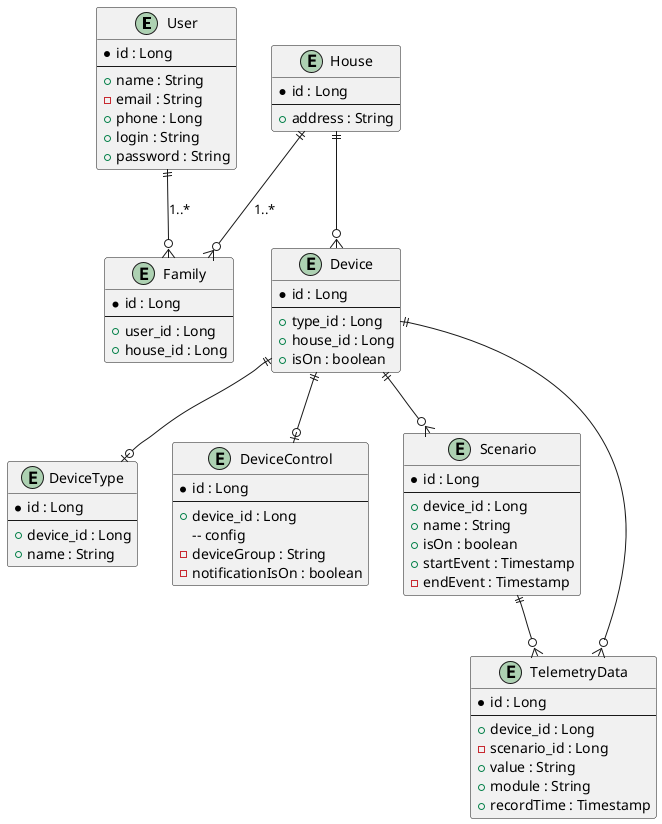 @startuml
entity "User" as user {
    * id : Long
    --
    + name : String
    - email : String
    + phone : Long
    + login : String
    + password : String
}

entity "House" as house {
    * id : Long
    --
    + address : String
}

entity "Family" as family {
    * id : Long
    --
    + user_id : Long
    + house_id : Long
}

entity "Device" as device {
    * id : Long
    --
    + type_id : Long
    + house_id : Long
    + isOn : boolean
}

entity "DeviceType" as deviceType {
    * id : Long
    --
    + device_id : Long
    + name : String
}

entity "DeviceControl" as deviceControl {
    * id : Long
    --
    + device_id : Long
    -- config
    - deviceGroup : String
    - notificationIsOn : boolean
}

entity "Scenario" as scenario {
    * id : Long
    --
    + device_id : Long
    + name : String
    + isOn : boolean
    + startEvent : Timestamp
    - endEvent : Timestamp
}

entity "TelemetryData" as telemetryData {
    * id : Long
    --
    + device_id : Long
    - scenario_id : Long
    + value : String
    + module : String
    + recordTime : Timestamp
}

user ||--o{ family : "1..*" 
house ||--o{ family : "1..*" 
house ||--o{ device 
device ||--o| deviceType 
device ||--o| deviceControl 
device ||--o{ scenario 
device ||--o{ telemetryData 
scenario ||--o{ telemetryData 
@enduml